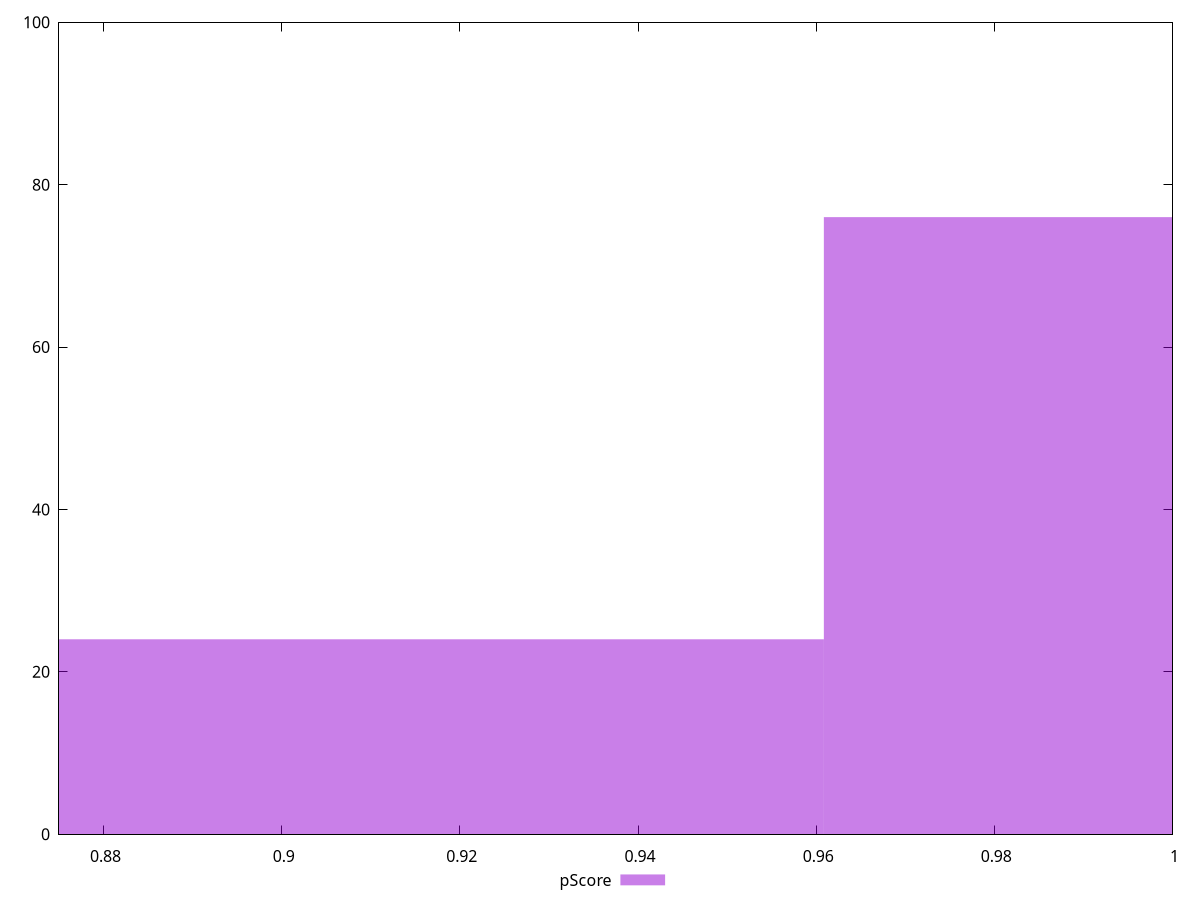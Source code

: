 reset

$pScore <<EOF
0.8968042095524302 24
1.0249190966313488 76
EOF

set key outside below
set boxwidth 0.1281148870789186
set xrange [0.875:1]
set yrange [0:100]
set trange [0:100]
set style fill transparent solid 0.5 noborder
set terminal svg size 640, 490 enhanced background rgb 'white'
set output "reports/report_00033_2021-03-01T14-23-16.841Z/legacy-javascript/samples/astro-inner-cached/pScore/histogram.svg"

plot $pScore title "pScore" with boxes

reset
